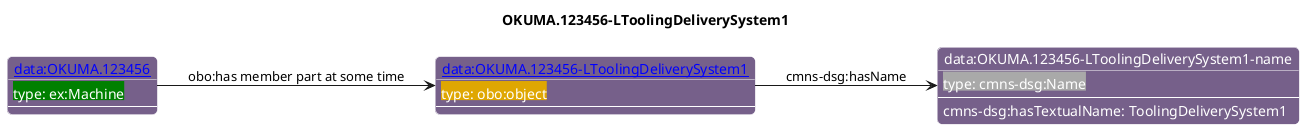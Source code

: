 @startuml
skinparam linetype polyline
left to right direction
title OKUMA.123456-LToolingDeliverySystem1

skinparam roundCorner 10

skinparam object {
  BackgroundColor 76608A
  fontColor White
  BorderColor White 
  FontName Helvetica   
}

skinparam class{
   BackgroundColor White
   fontColor black
   FontStyle bold
   FontName Helvetica
}

object "[[./OKUMA.123456-LToolingDeliverySystem1.html data:OKUMA.123456-LToolingDeliverySystem1]]" as o1 #76608A {
 <back:#DFA702>type: obo:object</back> 
---
 }
object "data:OKUMA.123456-LToolingDeliverySystem1-name" as o2 #76608A {
 <back:#DarkGrey>type: cmns-dsg:Name</back> 
---
 }
object "[[./OKUMA.123456.html data:OKUMA.123456]]" as o3 #76608A {
 <back:#Green>type: ex:Machine</back> 
---
 }
o1 --> o2 : cmns-dsg:hasName
o2 : cmns-dsg:hasTextualName: ToolingDeliverySystem1
o3 --> o1 : obo:has member part at some time
@enduml
